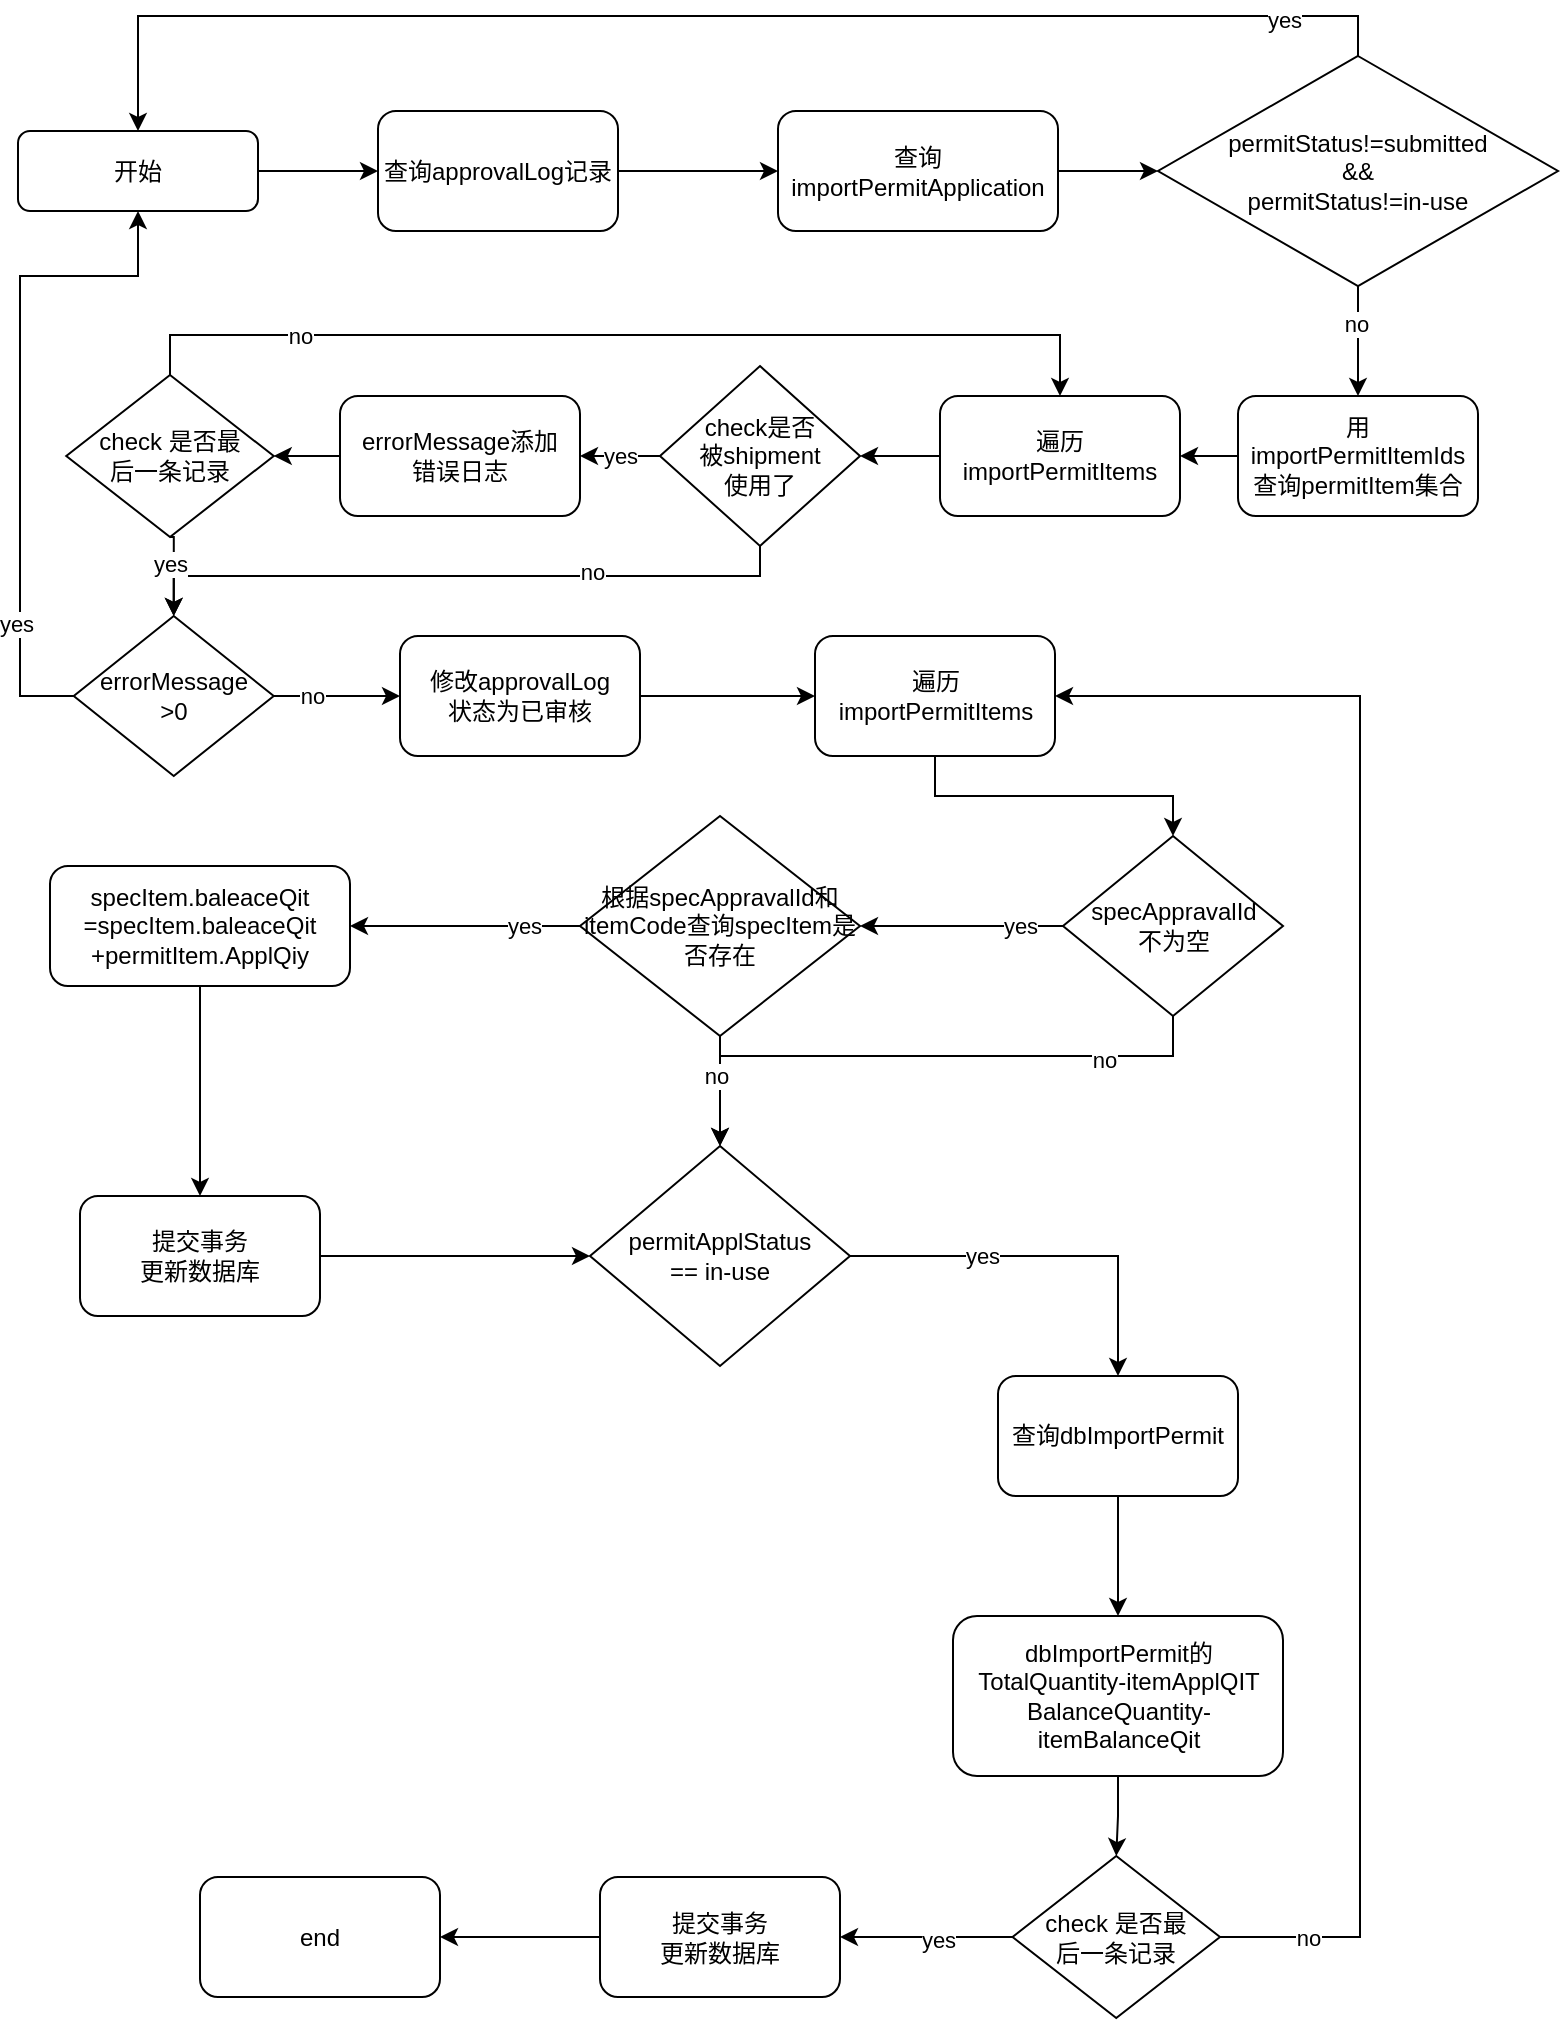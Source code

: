 <mxfile version="20.4.0" type="github">
  <diagram id="C5RBs43oDa-KdzZeNtuy" name="Page-1">
    <mxGraphModel dx="1422" dy="737" grid="1" gridSize="10" guides="1" tooltips="1" connect="1" arrows="1" fold="1" page="1" pageScale="1" pageWidth="827" pageHeight="1169" math="0" shadow="0">
      <root>
        <mxCell id="WIyWlLk6GJQsqaUBKTNV-0" />
        <mxCell id="WIyWlLk6GJQsqaUBKTNV-1" parent="WIyWlLk6GJQsqaUBKTNV-0" />
        <mxCell id="7nmXqfAK1qRtBDQloMW5-14" style="edgeStyle=orthogonalEdgeStyle;rounded=0;orthogonalLoop=1;jettySize=auto;html=1;exitX=0.5;exitY=0;exitDx=0;exitDy=0;entryX=0.5;entryY=0;entryDx=0;entryDy=0;" edge="1" parent="WIyWlLk6GJQsqaUBKTNV-1" source="7nmXqfAK1qRtBDQloMW5-2" target="7nmXqfAK1qRtBDQloMW5-9">
          <mxGeometry relative="1" as="geometry" />
        </mxCell>
        <mxCell id="7nmXqfAK1qRtBDQloMW5-15" value="yes" style="edgeLabel;html=1;align=center;verticalAlign=middle;resizable=0;points=[];" vertex="1" connectable="0" parent="7nmXqfAK1qRtBDQloMW5-14">
          <mxGeometry x="-0.834" y="2" relative="1" as="geometry">
            <mxPoint as="offset" />
          </mxGeometry>
        </mxCell>
        <mxCell id="7nmXqfAK1qRtBDQloMW5-17" value="" style="edgeStyle=orthogonalEdgeStyle;rounded=0;orthogonalLoop=1;jettySize=auto;html=1;" edge="1" parent="WIyWlLk6GJQsqaUBKTNV-1" source="7nmXqfAK1qRtBDQloMW5-2" target="7nmXqfAK1qRtBDQloMW5-16">
          <mxGeometry relative="1" as="geometry" />
        </mxCell>
        <mxCell id="7nmXqfAK1qRtBDQloMW5-18" value="no" style="edgeLabel;html=1;align=center;verticalAlign=middle;resizable=0;points=[];" vertex="1" connectable="0" parent="7nmXqfAK1qRtBDQloMW5-17">
          <mxGeometry x="-0.33" y="-1" relative="1" as="geometry">
            <mxPoint as="offset" />
          </mxGeometry>
        </mxCell>
        <mxCell id="7nmXqfAK1qRtBDQloMW5-2" value="&lt;div&gt;permitStatus!=submitted&lt;/div&gt;&lt;div&gt;&amp;amp;&amp;amp;&lt;/div&gt;&lt;div&gt;permitStatus!=in-use&lt;/div&gt;" style="rhombus;whiteSpace=wrap;html=1;" vertex="1" parent="WIyWlLk6GJQsqaUBKTNV-1">
          <mxGeometry x="599" y="50" width="200" height="115" as="geometry" />
        </mxCell>
        <mxCell id="7nmXqfAK1qRtBDQloMW5-8" value="" style="edgeStyle=orthogonalEdgeStyle;rounded=0;orthogonalLoop=1;jettySize=auto;html=1;" edge="1" parent="WIyWlLk6GJQsqaUBKTNV-1" source="7nmXqfAK1qRtBDQloMW5-9" target="7nmXqfAK1qRtBDQloMW5-11">
          <mxGeometry relative="1" as="geometry" />
        </mxCell>
        <mxCell id="7nmXqfAK1qRtBDQloMW5-9" value="开始" style="rounded=1;whiteSpace=wrap;html=1;fontSize=12;glass=0;strokeWidth=1;shadow=0;" vertex="1" parent="WIyWlLk6GJQsqaUBKTNV-1">
          <mxGeometry x="29" y="87.5" width="120" height="40" as="geometry" />
        </mxCell>
        <mxCell id="7nmXqfAK1qRtBDQloMW5-10" value="" style="edgeStyle=orthogonalEdgeStyle;rounded=0;orthogonalLoop=1;jettySize=auto;html=1;" edge="1" parent="WIyWlLk6GJQsqaUBKTNV-1" source="7nmXqfAK1qRtBDQloMW5-11" target="7nmXqfAK1qRtBDQloMW5-12">
          <mxGeometry relative="1" as="geometry" />
        </mxCell>
        <mxCell id="7nmXqfAK1qRtBDQloMW5-11" value="查询approvalLog记录" style="rounded=1;whiteSpace=wrap;html=1;glass=0;strokeWidth=1;shadow=0;" vertex="1" parent="WIyWlLk6GJQsqaUBKTNV-1">
          <mxGeometry x="209" y="77.5" width="120" height="60" as="geometry" />
        </mxCell>
        <mxCell id="7nmXqfAK1qRtBDQloMW5-13" style="edgeStyle=orthogonalEdgeStyle;rounded=0;orthogonalLoop=1;jettySize=auto;html=1;exitX=1;exitY=0.5;exitDx=0;exitDy=0;entryX=0;entryY=0.5;entryDx=0;entryDy=0;" edge="1" parent="WIyWlLk6GJQsqaUBKTNV-1" source="7nmXqfAK1qRtBDQloMW5-12" target="7nmXqfAK1qRtBDQloMW5-2">
          <mxGeometry relative="1" as="geometry" />
        </mxCell>
        <mxCell id="7nmXqfAK1qRtBDQloMW5-12" value="&lt;div&gt;查询&lt;/div&gt;&lt;div&gt;importPermitApplication&lt;br&gt;&lt;/div&gt;" style="whiteSpace=wrap;html=1;rounded=1;glass=0;strokeWidth=1;shadow=0;" vertex="1" parent="WIyWlLk6GJQsqaUBKTNV-1">
          <mxGeometry x="409" y="77.5" width="140" height="60" as="geometry" />
        </mxCell>
        <mxCell id="7nmXqfAK1qRtBDQloMW5-20" value="" style="edgeStyle=orthogonalEdgeStyle;rounded=0;orthogonalLoop=1;jettySize=auto;html=1;" edge="1" parent="WIyWlLk6GJQsqaUBKTNV-1" source="7nmXqfAK1qRtBDQloMW5-16" target="7nmXqfAK1qRtBDQloMW5-19">
          <mxGeometry relative="1" as="geometry" />
        </mxCell>
        <mxCell id="7nmXqfAK1qRtBDQloMW5-16" value="&lt;div&gt;用&lt;br&gt;&lt;/div&gt;&lt;div&gt;importPermitItemIds&lt;/div&gt;&lt;div&gt;查询permitItem集合&lt;br&gt;&lt;/div&gt;" style="rounded=1;whiteSpace=wrap;html=1;" vertex="1" parent="WIyWlLk6GJQsqaUBKTNV-1">
          <mxGeometry x="639" y="220" width="120" height="60" as="geometry" />
        </mxCell>
        <mxCell id="7nmXqfAK1qRtBDQloMW5-22" style="edgeStyle=orthogonalEdgeStyle;rounded=0;orthogonalLoop=1;jettySize=auto;html=1;exitX=0;exitY=0.5;exitDx=0;exitDy=0;entryX=1;entryY=0.5;entryDx=0;entryDy=0;" edge="1" parent="WIyWlLk6GJQsqaUBKTNV-1" source="7nmXqfAK1qRtBDQloMW5-19" target="7nmXqfAK1qRtBDQloMW5-21">
          <mxGeometry relative="1" as="geometry" />
        </mxCell>
        <mxCell id="7nmXqfAK1qRtBDQloMW5-19" value="&lt;div&gt;遍历&lt;br&gt;&lt;/div&gt;&lt;div&gt;importPermitItems&lt;/div&gt;" style="whiteSpace=wrap;html=1;rounded=1;" vertex="1" parent="WIyWlLk6GJQsqaUBKTNV-1">
          <mxGeometry x="490" y="220" width="120" height="60" as="geometry" />
        </mxCell>
        <mxCell id="7nmXqfAK1qRtBDQloMW5-30" value="" style="edgeStyle=orthogonalEdgeStyle;rounded=0;orthogonalLoop=1;jettySize=auto;html=1;" edge="1" parent="WIyWlLk6GJQsqaUBKTNV-1" source="7nmXqfAK1qRtBDQloMW5-21" target="7nmXqfAK1qRtBDQloMW5-29">
          <mxGeometry relative="1" as="geometry" />
        </mxCell>
        <mxCell id="7nmXqfAK1qRtBDQloMW5-31" value="yes" style="edgeLabel;html=1;align=center;verticalAlign=middle;resizable=0;points=[];" vertex="1" connectable="0" parent="7nmXqfAK1qRtBDQloMW5-30">
          <mxGeometry x="-0.68" relative="1" as="geometry">
            <mxPoint x="-14" as="offset" />
          </mxGeometry>
        </mxCell>
        <mxCell id="7nmXqfAK1qRtBDQloMW5-82" style="edgeStyle=orthogonalEdgeStyle;rounded=0;orthogonalLoop=1;jettySize=auto;html=1;exitX=0.5;exitY=1;exitDx=0;exitDy=0;entryX=0.5;entryY=0;entryDx=0;entryDy=0;" edge="1" parent="WIyWlLk6GJQsqaUBKTNV-1" source="7nmXqfAK1qRtBDQloMW5-21" target="7nmXqfAK1qRtBDQloMW5-32">
          <mxGeometry relative="1" as="geometry">
            <Array as="points">
              <mxPoint x="400" y="310" />
              <mxPoint x="107" y="310" />
            </Array>
          </mxGeometry>
        </mxCell>
        <mxCell id="7nmXqfAK1qRtBDQloMW5-83" value="no" style="edgeLabel;html=1;align=center;verticalAlign=middle;resizable=0;points=[];" vertex="1" connectable="0" parent="7nmXqfAK1qRtBDQloMW5-82">
          <mxGeometry x="-0.397" y="-2" relative="1" as="geometry">
            <mxPoint as="offset" />
          </mxGeometry>
        </mxCell>
        <mxCell id="7nmXqfAK1qRtBDQloMW5-21" value="&lt;div&gt;check是否&lt;/div&gt;&lt;div&gt;被shipment&lt;/div&gt;&lt;div&gt;使用了&lt;br&gt;&lt;/div&gt;" style="rhombus;whiteSpace=wrap;html=1;" vertex="1" parent="WIyWlLk6GJQsqaUBKTNV-1">
          <mxGeometry x="350" y="205" width="100" height="90" as="geometry" />
        </mxCell>
        <mxCell id="7nmXqfAK1qRtBDQloMW5-73" value="" style="edgeStyle=orthogonalEdgeStyle;rounded=0;orthogonalLoop=1;jettySize=auto;html=1;" edge="1" parent="WIyWlLk6GJQsqaUBKTNV-1" source="7nmXqfAK1qRtBDQloMW5-29" target="7nmXqfAK1qRtBDQloMW5-72">
          <mxGeometry relative="1" as="geometry" />
        </mxCell>
        <mxCell id="7nmXqfAK1qRtBDQloMW5-29" value="&lt;div&gt;errorMessage添加&lt;/div&gt;&lt;div&gt;错误日志&lt;br&gt;&lt;/div&gt;" style="rounded=1;whiteSpace=wrap;html=1;" vertex="1" parent="WIyWlLk6GJQsqaUBKTNV-1">
          <mxGeometry x="190" y="220" width="120" height="60" as="geometry" />
        </mxCell>
        <mxCell id="7nmXqfAK1qRtBDQloMW5-33" style="edgeStyle=orthogonalEdgeStyle;rounded=0;orthogonalLoop=1;jettySize=auto;html=1;exitX=0;exitY=0.5;exitDx=0;exitDy=0;entryX=0.5;entryY=1;entryDx=0;entryDy=0;" edge="1" parent="WIyWlLk6GJQsqaUBKTNV-1" source="7nmXqfAK1qRtBDQloMW5-32" target="7nmXqfAK1qRtBDQloMW5-9">
          <mxGeometry relative="1" as="geometry">
            <Array as="points">
              <mxPoint x="30" y="370" />
              <mxPoint x="30" y="160" />
              <mxPoint x="89" y="160" />
            </Array>
          </mxGeometry>
        </mxCell>
        <mxCell id="7nmXqfAK1qRtBDQloMW5-34" value="yes" style="edgeLabel;html=1;align=center;verticalAlign=middle;resizable=0;points=[];" vertex="1" connectable="0" parent="7nmXqfAK1qRtBDQloMW5-33">
          <mxGeometry x="-0.616" y="2" relative="1" as="geometry">
            <mxPoint as="offset" />
          </mxGeometry>
        </mxCell>
        <mxCell id="7nmXqfAK1qRtBDQloMW5-36" value="" style="edgeStyle=orthogonalEdgeStyle;rounded=0;orthogonalLoop=1;jettySize=auto;html=1;" edge="1" parent="WIyWlLk6GJQsqaUBKTNV-1" source="7nmXqfAK1qRtBDQloMW5-32" target="7nmXqfAK1qRtBDQloMW5-35">
          <mxGeometry relative="1" as="geometry" />
        </mxCell>
        <mxCell id="7nmXqfAK1qRtBDQloMW5-37" value="no" style="edgeLabel;html=1;align=center;verticalAlign=middle;resizable=0;points=[];" vertex="1" connectable="0" parent="7nmXqfAK1qRtBDQloMW5-36">
          <mxGeometry x="-0.692" y="-1" relative="1" as="geometry">
            <mxPoint x="9" y="-1" as="offset" />
          </mxGeometry>
        </mxCell>
        <mxCell id="7nmXqfAK1qRtBDQloMW5-32" value="&lt;div&gt;errorMessage&lt;/div&gt;&lt;div&gt;&amp;gt;0&lt;br&gt;&lt;/div&gt;" style="rhombus;whiteSpace=wrap;html=1;" vertex="1" parent="WIyWlLk6GJQsqaUBKTNV-1">
          <mxGeometry x="56.87" y="330" width="100" height="80" as="geometry" />
        </mxCell>
        <mxCell id="7nmXqfAK1qRtBDQloMW5-39" value="" style="edgeStyle=orthogonalEdgeStyle;rounded=0;orthogonalLoop=1;jettySize=auto;html=1;" edge="1" parent="WIyWlLk6GJQsqaUBKTNV-1" source="7nmXqfAK1qRtBDQloMW5-35" target="7nmXqfAK1qRtBDQloMW5-38">
          <mxGeometry relative="1" as="geometry" />
        </mxCell>
        <mxCell id="7nmXqfAK1qRtBDQloMW5-35" value="&lt;div&gt;修改approvalLog&lt;/div&gt;&lt;div&gt;状态为已审核&lt;br&gt;&lt;/div&gt;" style="rounded=1;whiteSpace=wrap;html=1;" vertex="1" parent="WIyWlLk6GJQsqaUBKTNV-1">
          <mxGeometry x="220" y="340" width="120" height="60" as="geometry" />
        </mxCell>
        <mxCell id="7nmXqfAK1qRtBDQloMW5-43" style="edgeStyle=orthogonalEdgeStyle;rounded=0;orthogonalLoop=1;jettySize=auto;html=1;exitX=0.5;exitY=1;exitDx=0;exitDy=0;entryX=0.5;entryY=0;entryDx=0;entryDy=0;" edge="1" parent="WIyWlLk6GJQsqaUBKTNV-1" source="7nmXqfAK1qRtBDQloMW5-38" target="7nmXqfAK1qRtBDQloMW5-42">
          <mxGeometry relative="1" as="geometry" />
        </mxCell>
        <mxCell id="7nmXqfAK1qRtBDQloMW5-38" value="&lt;div&gt;遍历&lt;/div&gt;&lt;div&gt;importPermitItems&lt;br&gt;&lt;/div&gt;" style="rounded=1;whiteSpace=wrap;html=1;" vertex="1" parent="WIyWlLk6GJQsqaUBKTNV-1">
          <mxGeometry x="427.5" y="340" width="120" height="60" as="geometry" />
        </mxCell>
        <mxCell id="7nmXqfAK1qRtBDQloMW5-46" value="" style="edgeStyle=orthogonalEdgeStyle;rounded=0;orthogonalLoop=1;jettySize=auto;html=1;entryX=1;entryY=0.5;entryDx=0;entryDy=0;" edge="1" parent="WIyWlLk6GJQsqaUBKTNV-1" source="7nmXqfAK1qRtBDQloMW5-42" target="7nmXqfAK1qRtBDQloMW5-48">
          <mxGeometry relative="1" as="geometry">
            <mxPoint x="390" y="585" as="targetPoint" />
          </mxGeometry>
        </mxCell>
        <mxCell id="7nmXqfAK1qRtBDQloMW5-47" value="yes" style="edgeLabel;html=1;align=center;verticalAlign=middle;resizable=0;points=[];" vertex="1" connectable="0" parent="7nmXqfAK1qRtBDQloMW5-46">
          <mxGeometry x="-0.683" y="1" relative="1" as="geometry">
            <mxPoint x="-6" y="-1" as="offset" />
          </mxGeometry>
        </mxCell>
        <mxCell id="7nmXqfAK1qRtBDQloMW5-60" style="edgeStyle=orthogonalEdgeStyle;rounded=0;orthogonalLoop=1;jettySize=auto;html=1;exitX=0.5;exitY=1;exitDx=0;exitDy=0;entryX=0.5;entryY=0;entryDx=0;entryDy=0;" edge="1" parent="WIyWlLk6GJQsqaUBKTNV-1" source="7nmXqfAK1qRtBDQloMW5-42" target="7nmXqfAK1qRtBDQloMW5-56">
          <mxGeometry relative="1" as="geometry">
            <Array as="points">
              <mxPoint x="607" y="550" />
              <mxPoint x="380" y="550" />
            </Array>
          </mxGeometry>
        </mxCell>
        <mxCell id="7nmXqfAK1qRtBDQloMW5-61" value="no" style="edgeLabel;html=1;align=center;verticalAlign=middle;resizable=0;points=[];" vertex="1" connectable="0" parent="7nmXqfAK1qRtBDQloMW5-60">
          <mxGeometry x="-0.627" y="2" relative="1" as="geometry">
            <mxPoint as="offset" />
          </mxGeometry>
        </mxCell>
        <mxCell id="7nmXqfAK1qRtBDQloMW5-42" value="&lt;div&gt;specAppravalId&lt;/div&gt;&lt;div&gt;不为空&lt;br&gt;&lt;/div&gt;" style="rhombus;whiteSpace=wrap;html=1;" vertex="1" parent="WIyWlLk6GJQsqaUBKTNV-1">
          <mxGeometry x="551.5" y="440" width="110" height="90" as="geometry" />
        </mxCell>
        <mxCell id="7nmXqfAK1qRtBDQloMW5-52" value="" style="edgeStyle=orthogonalEdgeStyle;rounded=0;orthogonalLoop=1;jettySize=auto;html=1;" edge="1" parent="WIyWlLk6GJQsqaUBKTNV-1" source="7nmXqfAK1qRtBDQloMW5-48" target="7nmXqfAK1qRtBDQloMW5-51">
          <mxGeometry relative="1" as="geometry" />
        </mxCell>
        <mxCell id="7nmXqfAK1qRtBDQloMW5-53" value="yes" style="edgeLabel;html=1;align=center;verticalAlign=middle;resizable=0;points=[];" vertex="1" connectable="0" parent="7nmXqfAK1qRtBDQloMW5-52">
          <mxGeometry x="-0.694" y="-1" relative="1" as="geometry">
            <mxPoint x="-11" y="1" as="offset" />
          </mxGeometry>
        </mxCell>
        <mxCell id="7nmXqfAK1qRtBDQloMW5-58" style="edgeStyle=orthogonalEdgeStyle;rounded=0;orthogonalLoop=1;jettySize=auto;html=1;exitX=0.5;exitY=1;exitDx=0;exitDy=0;entryX=0.5;entryY=0;entryDx=0;entryDy=0;" edge="1" parent="WIyWlLk6GJQsqaUBKTNV-1" source="7nmXqfAK1qRtBDQloMW5-48" target="7nmXqfAK1qRtBDQloMW5-56">
          <mxGeometry relative="1" as="geometry" />
        </mxCell>
        <mxCell id="7nmXqfAK1qRtBDQloMW5-59" value="no" style="edgeLabel;html=1;align=center;verticalAlign=middle;resizable=0;points=[];" vertex="1" connectable="0" parent="7nmXqfAK1qRtBDQloMW5-58">
          <mxGeometry x="-0.267" y="-2" relative="1" as="geometry">
            <mxPoint as="offset" />
          </mxGeometry>
        </mxCell>
        <mxCell id="7nmXqfAK1qRtBDQloMW5-48" value="根据specAppravalId和itemCode查询specItem是否存在" style="rhombus;whiteSpace=wrap;html=1;" vertex="1" parent="WIyWlLk6GJQsqaUBKTNV-1">
          <mxGeometry x="310" y="430" width="140" height="110" as="geometry" />
        </mxCell>
        <mxCell id="7nmXqfAK1qRtBDQloMW5-55" value="" style="edgeStyle=orthogonalEdgeStyle;rounded=0;orthogonalLoop=1;jettySize=auto;html=1;" edge="1" parent="WIyWlLk6GJQsqaUBKTNV-1" source="7nmXqfAK1qRtBDQloMW5-51" target="7nmXqfAK1qRtBDQloMW5-54">
          <mxGeometry relative="1" as="geometry" />
        </mxCell>
        <mxCell id="7nmXqfAK1qRtBDQloMW5-51" value="&lt;div&gt;specItem.baleaceQit&lt;/div&gt;&lt;div&gt;=specItem.baleaceQit&lt;/div&gt;&lt;div&gt;+permitItem.ApplQiy&lt;br&gt;&lt;/div&gt;" style="rounded=1;whiteSpace=wrap;html=1;" vertex="1" parent="WIyWlLk6GJQsqaUBKTNV-1">
          <mxGeometry x="45" y="455" width="150" height="60" as="geometry" />
        </mxCell>
        <mxCell id="7nmXqfAK1qRtBDQloMW5-57" style="edgeStyle=orthogonalEdgeStyle;rounded=0;orthogonalLoop=1;jettySize=auto;html=1;exitX=1;exitY=0.5;exitDx=0;exitDy=0;" edge="1" parent="WIyWlLk6GJQsqaUBKTNV-1" source="7nmXqfAK1qRtBDQloMW5-54" target="7nmXqfAK1qRtBDQloMW5-56">
          <mxGeometry relative="1" as="geometry" />
        </mxCell>
        <mxCell id="7nmXqfAK1qRtBDQloMW5-54" value="&lt;div&gt;提交事务&lt;br&gt;&lt;/div&gt;&lt;div&gt;更新数据库&lt;/div&gt;" style="rounded=1;whiteSpace=wrap;html=1;" vertex="1" parent="WIyWlLk6GJQsqaUBKTNV-1">
          <mxGeometry x="60" y="620" width="120" height="60" as="geometry" />
        </mxCell>
        <mxCell id="7nmXqfAK1qRtBDQloMW5-63" value="" style="edgeStyle=orthogonalEdgeStyle;rounded=0;orthogonalLoop=1;jettySize=auto;html=1;" edge="1" parent="WIyWlLk6GJQsqaUBKTNV-1" source="7nmXqfAK1qRtBDQloMW5-56" target="7nmXqfAK1qRtBDQloMW5-62">
          <mxGeometry relative="1" as="geometry" />
        </mxCell>
        <mxCell id="7nmXqfAK1qRtBDQloMW5-64" value="yes" style="edgeLabel;html=1;align=center;verticalAlign=middle;resizable=0;points=[];" vertex="1" connectable="0" parent="7nmXqfAK1qRtBDQloMW5-63">
          <mxGeometry x="-0.29" y="-1" relative="1" as="geometry">
            <mxPoint x="-3" y="-1" as="offset" />
          </mxGeometry>
        </mxCell>
        <mxCell id="7nmXqfAK1qRtBDQloMW5-56" value="&lt;div&gt;permitApplStatus&lt;/div&gt;&lt;div&gt;== in-use&lt;br&gt;&lt;/div&gt;" style="rhombus;whiteSpace=wrap;html=1;" vertex="1" parent="WIyWlLk6GJQsqaUBKTNV-1">
          <mxGeometry x="315" y="595" width="130" height="110" as="geometry" />
        </mxCell>
        <mxCell id="7nmXqfAK1qRtBDQloMW5-66" value="" style="edgeStyle=orthogonalEdgeStyle;rounded=0;orthogonalLoop=1;jettySize=auto;html=1;" edge="1" parent="WIyWlLk6GJQsqaUBKTNV-1" source="7nmXqfAK1qRtBDQloMW5-62" target="7nmXqfAK1qRtBDQloMW5-65">
          <mxGeometry relative="1" as="geometry" />
        </mxCell>
        <mxCell id="7nmXqfAK1qRtBDQloMW5-62" value="查询dbImportPermit" style="rounded=1;whiteSpace=wrap;html=1;" vertex="1" parent="WIyWlLk6GJQsqaUBKTNV-1">
          <mxGeometry x="519" y="710" width="120" height="60" as="geometry" />
        </mxCell>
        <mxCell id="7nmXqfAK1qRtBDQloMW5-69" value="" style="edgeStyle=orthogonalEdgeStyle;rounded=0;orthogonalLoop=1;jettySize=auto;html=1;" edge="1" parent="WIyWlLk6GJQsqaUBKTNV-1" source="7nmXqfAK1qRtBDQloMW5-65" target="7nmXqfAK1qRtBDQloMW5-68">
          <mxGeometry relative="1" as="geometry" />
        </mxCell>
        <mxCell id="7nmXqfAK1qRtBDQloMW5-65" value="&lt;div&gt;dbImportPermit的&lt;/div&gt;&lt;div&gt;TotalQuantity-itemApplQIT&lt;/div&gt;&lt;div&gt;BalanceQuantity-itemBalanceQit&lt;br&gt;&lt;/div&gt;" style="rounded=1;whiteSpace=wrap;html=1;" vertex="1" parent="WIyWlLk6GJQsqaUBKTNV-1">
          <mxGeometry x="496.5" y="830" width="165" height="80" as="geometry" />
        </mxCell>
        <mxCell id="7nmXqfAK1qRtBDQloMW5-70" style="edgeStyle=orthogonalEdgeStyle;rounded=0;orthogonalLoop=1;jettySize=auto;html=1;exitX=1;exitY=0.5;exitDx=0;exitDy=0;entryX=1;entryY=0.5;entryDx=0;entryDy=0;" edge="1" parent="WIyWlLk6GJQsqaUBKTNV-1" source="7nmXqfAK1qRtBDQloMW5-68" target="7nmXqfAK1qRtBDQloMW5-38">
          <mxGeometry relative="1" as="geometry">
            <Array as="points">
              <mxPoint x="700" y="991" />
              <mxPoint x="700" y="370" />
            </Array>
          </mxGeometry>
        </mxCell>
        <mxCell id="7nmXqfAK1qRtBDQloMW5-71" value="no" style="edgeLabel;html=1;align=center;verticalAlign=middle;resizable=0;points=[];" vertex="1" connectable="0" parent="7nmXqfAK1qRtBDQloMW5-70">
          <mxGeometry x="-0.94" y="1" relative="1" as="geometry">
            <mxPoint x="18" y="1" as="offset" />
          </mxGeometry>
        </mxCell>
        <mxCell id="7nmXqfAK1qRtBDQloMW5-79" value="" style="edgeStyle=orthogonalEdgeStyle;rounded=0;orthogonalLoop=1;jettySize=auto;html=1;" edge="1" parent="WIyWlLk6GJQsqaUBKTNV-1" source="7nmXqfAK1qRtBDQloMW5-68" target="7nmXqfAK1qRtBDQloMW5-78">
          <mxGeometry relative="1" as="geometry" />
        </mxCell>
        <mxCell id="7nmXqfAK1qRtBDQloMW5-84" value="yes" style="edgeLabel;html=1;align=center;verticalAlign=middle;resizable=0;points=[];" vertex="1" connectable="0" parent="7nmXqfAK1qRtBDQloMW5-79">
          <mxGeometry x="-0.135" y="1" relative="1" as="geometry">
            <mxPoint as="offset" />
          </mxGeometry>
        </mxCell>
        <mxCell id="7nmXqfAK1qRtBDQloMW5-68" value="&lt;div&gt;check 是否最&lt;/div&gt;&lt;div&gt;后一条记录&lt;/div&gt;" style="rhombus;whiteSpace=wrap;html=1;" vertex="1" parent="WIyWlLk6GJQsqaUBKTNV-1">
          <mxGeometry x="526.26" y="950" width="103.74" height="81" as="geometry" />
        </mxCell>
        <mxCell id="7nmXqfAK1qRtBDQloMW5-74" style="edgeStyle=orthogonalEdgeStyle;rounded=0;orthogonalLoop=1;jettySize=auto;html=1;exitX=0.5;exitY=0;exitDx=0;exitDy=0;entryX=0.5;entryY=0;entryDx=0;entryDy=0;" edge="1" parent="WIyWlLk6GJQsqaUBKTNV-1" source="7nmXqfAK1qRtBDQloMW5-72" target="7nmXqfAK1qRtBDQloMW5-19">
          <mxGeometry relative="1" as="geometry" />
        </mxCell>
        <mxCell id="7nmXqfAK1qRtBDQloMW5-75" value="no" style="edgeLabel;html=1;align=center;verticalAlign=middle;resizable=0;points=[];" vertex="1" connectable="0" parent="7nmXqfAK1qRtBDQloMW5-74">
          <mxGeometry x="-0.657" y="1" relative="1" as="geometry">
            <mxPoint y="1" as="offset" />
          </mxGeometry>
        </mxCell>
        <mxCell id="7nmXqfAK1qRtBDQloMW5-76" style="edgeStyle=orthogonalEdgeStyle;rounded=0;orthogonalLoop=1;jettySize=auto;html=1;exitX=0.5;exitY=1;exitDx=0;exitDy=0;entryX=0.5;entryY=0;entryDx=0;entryDy=0;" edge="1" parent="WIyWlLk6GJQsqaUBKTNV-1" source="7nmXqfAK1qRtBDQloMW5-72" target="7nmXqfAK1qRtBDQloMW5-32">
          <mxGeometry relative="1" as="geometry" />
        </mxCell>
        <mxCell id="7nmXqfAK1qRtBDQloMW5-77" value="yes" style="edgeLabel;html=1;align=center;verticalAlign=middle;resizable=0;points=[];" vertex="1" connectable="0" parent="7nmXqfAK1qRtBDQloMW5-76">
          <mxGeometry x="-0.302" y="-2" relative="1" as="geometry">
            <mxPoint y="1" as="offset" />
          </mxGeometry>
        </mxCell>
        <mxCell id="7nmXqfAK1qRtBDQloMW5-72" value="&lt;div&gt;check 是否最&lt;/div&gt;&lt;div&gt;后一条记录&lt;/div&gt;" style="rhombus;whiteSpace=wrap;html=1;" vertex="1" parent="WIyWlLk6GJQsqaUBKTNV-1">
          <mxGeometry x="53.13" y="209.5" width="103.74" height="81" as="geometry" />
        </mxCell>
        <mxCell id="7nmXqfAK1qRtBDQloMW5-81" value="" style="edgeStyle=orthogonalEdgeStyle;rounded=0;orthogonalLoop=1;jettySize=auto;html=1;" edge="1" parent="WIyWlLk6GJQsqaUBKTNV-1" source="7nmXqfAK1qRtBDQloMW5-78" target="7nmXqfAK1qRtBDQloMW5-80">
          <mxGeometry relative="1" as="geometry" />
        </mxCell>
        <mxCell id="7nmXqfAK1qRtBDQloMW5-78" value="&lt;div&gt;提交事务&lt;br&gt;&lt;/div&gt;&lt;div&gt;更新数据库&lt;/div&gt;" style="rounded=1;whiteSpace=wrap;html=1;" vertex="1" parent="WIyWlLk6GJQsqaUBKTNV-1">
          <mxGeometry x="320" y="960.5" width="120" height="60" as="geometry" />
        </mxCell>
        <mxCell id="7nmXqfAK1qRtBDQloMW5-80" value="end" style="whiteSpace=wrap;html=1;rounded=1;" vertex="1" parent="WIyWlLk6GJQsqaUBKTNV-1">
          <mxGeometry x="120.0" y="960.5" width="120" height="60" as="geometry" />
        </mxCell>
      </root>
    </mxGraphModel>
  </diagram>
</mxfile>
